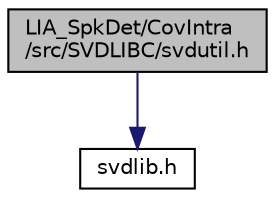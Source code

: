 digraph "LIA_SpkDet/CovIntra/src/SVDLIBC/svdutil.h"
{
  edge [fontname="Helvetica",fontsize="10",labelfontname="Helvetica",labelfontsize="10"];
  node [fontname="Helvetica",fontsize="10",shape=record];
  Node1 [label="LIA_SpkDet/CovIntra\l/src/SVDLIBC/svdutil.h",height=0.2,width=0.4,color="black", fillcolor="grey75", style="filled" fontcolor="black"];
  Node1 -> Node2 [color="midnightblue",fontsize="10",style="solid",fontname="Helvetica"];
  Node2 [label="svdlib.h",height=0.2,width=0.4,color="black", fillcolor="white", style="filled",URL="$src_2SVDLIBC_2svdlib_8h.html"];
}
